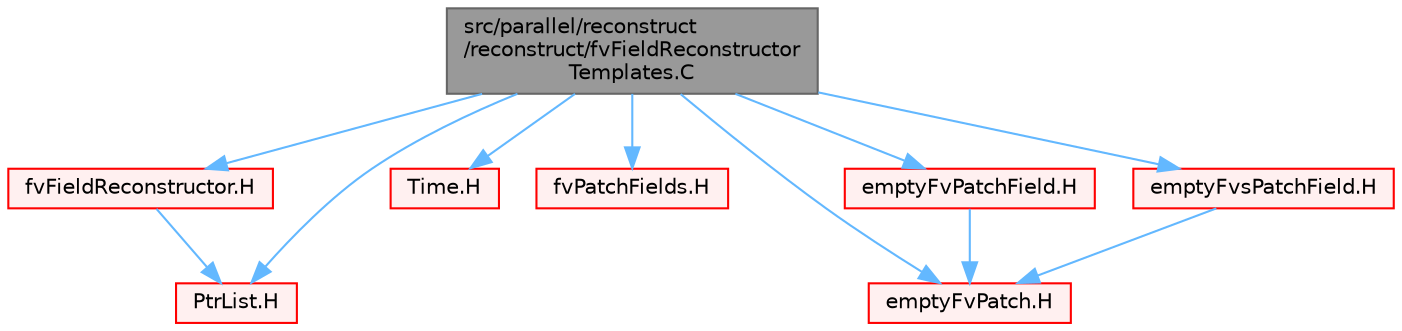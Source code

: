 digraph "src/parallel/reconstruct/reconstruct/fvFieldReconstructorTemplates.C"
{
 // LATEX_PDF_SIZE
  bgcolor="transparent";
  edge [fontname=Helvetica,fontsize=10,labelfontname=Helvetica,labelfontsize=10];
  node [fontname=Helvetica,fontsize=10,shape=box,height=0.2,width=0.4];
  Node1 [id="Node000001",label="src/parallel/reconstruct\l/reconstruct/fvFieldReconstructor\lTemplates.C",height=0.2,width=0.4,color="gray40", fillcolor="grey60", style="filled", fontcolor="black",tooltip=" "];
  Node1 -> Node2 [id="edge1_Node000001_Node000002",color="steelblue1",style="solid",tooltip=" "];
  Node2 [id="Node000002",label="fvFieldReconstructor.H",height=0.2,width=0.4,color="red", fillcolor="#FFF0F0", style="filled",URL="$fvFieldReconstructor_8H.html",tooltip=" "];
  Node2 -> Node3 [id="edge2_Node000002_Node000003",color="steelblue1",style="solid",tooltip=" "];
  Node3 [id="Node000003",label="PtrList.H",height=0.2,width=0.4,color="red", fillcolor="#FFF0F0", style="filled",URL="$PtrList_8H.html",tooltip=" "];
  Node1 -> Node345 [id="edge3_Node000001_Node000345",color="steelblue1",style="solid",tooltip=" "];
  Node345 [id="Node000345",label="Time.H",height=0.2,width=0.4,color="red", fillcolor="#FFF0F0", style="filled",URL="$Time_8H.html",tooltip=" "];
  Node1 -> Node3 [id="edge4_Node000001_Node000003",color="steelblue1",style="solid",tooltip=" "];
  Node1 -> Node372 [id="edge5_Node000001_Node000372",color="steelblue1",style="solid",tooltip=" "];
  Node372 [id="Node000372",label="fvPatchFields.H",height=0.2,width=0.4,color="red", fillcolor="#FFF0F0", style="filled",URL="$fvPatchFields_8H.html",tooltip=" "];
  Node1 -> Node375 [id="edge6_Node000001_Node000375",color="steelblue1",style="solid",tooltip=" "];
  Node375 [id="Node000375",label="emptyFvPatch.H",height=0.2,width=0.4,color="red", fillcolor="#FFF0F0", style="filled",URL="$emptyFvPatch_8H.html",tooltip=" "];
  Node1 -> Node377 [id="edge7_Node000001_Node000377",color="steelblue1",style="solid",tooltip=" "];
  Node377 [id="Node000377",label="emptyFvPatchField.H",height=0.2,width=0.4,color="red", fillcolor="#FFF0F0", style="filled",URL="$emptyFvPatchField_8H.html",tooltip=" "];
  Node377 -> Node375 [id="edge8_Node000377_Node000375",color="steelblue1",style="solid",tooltip=" "];
  Node1 -> Node378 [id="edge9_Node000001_Node000378",color="steelblue1",style="solid",tooltip=" "];
  Node378 [id="Node000378",label="emptyFvsPatchField.H",height=0.2,width=0.4,color="red", fillcolor="#FFF0F0", style="filled",URL="$emptyFvsPatchField_8H.html",tooltip=" "];
  Node378 -> Node375 [id="edge10_Node000378_Node000375",color="steelblue1",style="solid",tooltip=" "];
}
